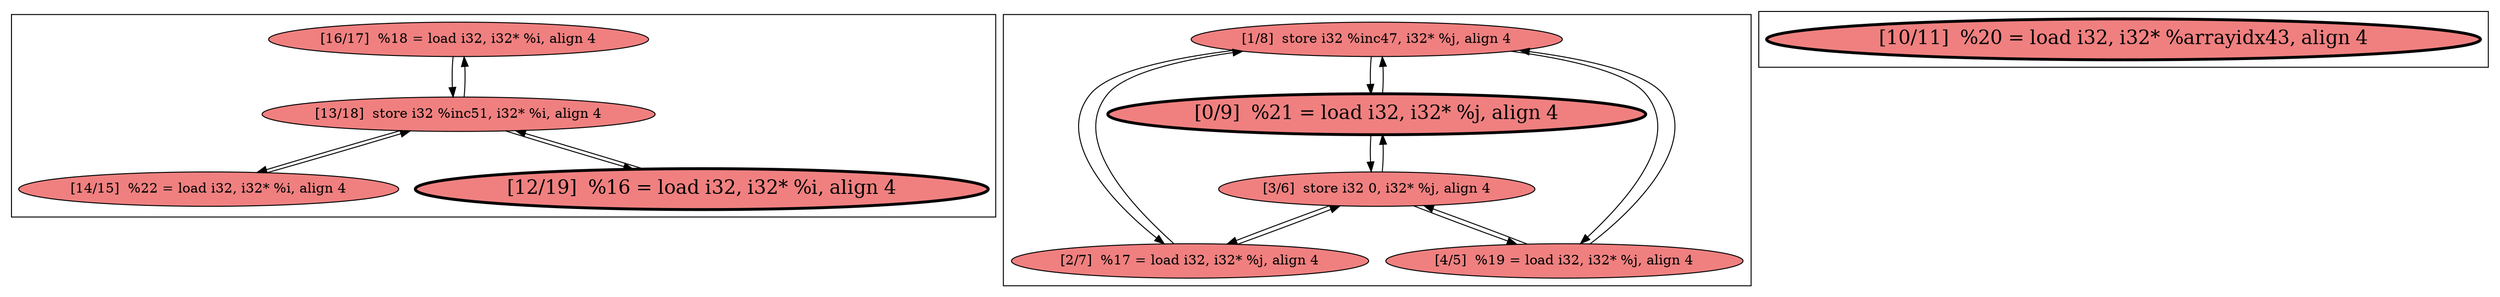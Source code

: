 
digraph G {



node559->node562 [ ]
node560->node562 [ ]
node561->node562 [ ]
node558->node556 [ ]
node555->node558 [ ]
node562->node560 [ ]
node556->node558 [ ]
node562->node561 [ ]
node556->node557 [ ]
node557->node556 [ ]
node558->node554 [ ]
node554->node558 [ ]
node557->node555 [ ]
node555->node557 [ ]
node562->node559 [ ]
node557->node554 [ ]
node554->node557 [ ]
node558->node555 [ ]


subgraph cluster2 {


node563 [penwidth=3.0,fontsize=20,fillcolor=lightcoral,label="[10/11]  %20 = load i32, i32* %arrayidx43, align 4",shape=ellipse,style=filled ]



}

subgraph cluster0 {


node558 [fillcolor=lightcoral,label="[1/8]  store i32 %inc47, i32* %j, align 4",shape=ellipse,style=filled ]
node556 [penwidth=3.0,fontsize=20,fillcolor=lightcoral,label="[0/9]  %21 = load i32, i32* %j, align 4",shape=ellipse,style=filled ]
node554 [fillcolor=lightcoral,label="[4/5]  %19 = load i32, i32* %j, align 4",shape=ellipse,style=filled ]
node557 [fillcolor=lightcoral,label="[3/6]  store i32 0, i32* %j, align 4",shape=ellipse,style=filled ]
node555 [fillcolor=lightcoral,label="[2/7]  %17 = load i32, i32* %j, align 4",shape=ellipse,style=filled ]



}

subgraph cluster1 {


node562 [fillcolor=lightcoral,label="[13/18]  store i32 %inc51, i32* %i, align 4",shape=ellipse,style=filled ]
node561 [penwidth=3.0,fontsize=20,fillcolor=lightcoral,label="[12/19]  %16 = load i32, i32* %i, align 4",shape=ellipse,style=filled ]
node559 [fillcolor=lightcoral,label="[16/17]  %18 = load i32, i32* %i, align 4",shape=ellipse,style=filled ]
node560 [fillcolor=lightcoral,label="[14/15]  %22 = load i32, i32* %i, align 4",shape=ellipse,style=filled ]



}

}
